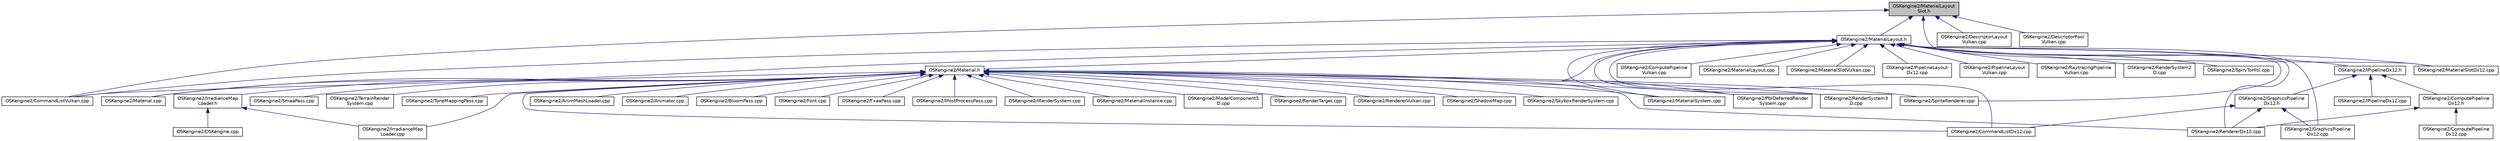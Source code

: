 digraph "OSKengine2/MaterialLayoutSlot.h"
{
 // LATEX_PDF_SIZE
  edge [fontname="Helvetica",fontsize="10",labelfontname="Helvetica",labelfontsize="10"];
  node [fontname="Helvetica",fontsize="10",shape=record];
  Node1 [label="OSKengine2/MaterialLayout\lSlot.h",height=0.2,width=0.4,color="black", fillcolor="grey75", style="filled", fontcolor="black",tooltip=" "];
  Node1 -> Node2 [dir="back",color="midnightblue",fontsize="10",style="solid"];
  Node2 [label="OSKengine2/CommandListVulkan.cpp",height=0.2,width=0.4,color="black", fillcolor="white", style="filled",URL="$_command_list_vulkan_8cpp.html",tooltip=" "];
  Node1 -> Node3 [dir="back",color="midnightblue",fontsize="10",style="solid"];
  Node3 [label="OSKengine2/DescriptorLayout\lVulkan.cpp",height=0.2,width=0.4,color="black", fillcolor="white", style="filled",URL="$_descriptor_layout_vulkan_8cpp.html",tooltip=" "];
  Node1 -> Node4 [dir="back",color="midnightblue",fontsize="10",style="solid"];
  Node4 [label="OSKengine2/DescriptorPool\lVulkan.cpp",height=0.2,width=0.4,color="black", fillcolor="white", style="filled",URL="$_descriptor_pool_vulkan_8cpp.html",tooltip=" "];
  Node1 -> Node5 [dir="back",color="midnightblue",fontsize="10",style="solid"];
  Node5 [label="OSKengine2/MaterialLayout.h",height=0.2,width=0.4,color="black", fillcolor="white", style="filled",URL="$_material_layout_8h.html",tooltip=" "];
  Node5 -> Node6 [dir="back",color="midnightblue",fontsize="10",style="solid"];
  Node6 [label="OSKengine2/CommandListDx12.cpp",height=0.2,width=0.4,color="black", fillcolor="white", style="filled",URL="$_command_list_dx12_8cpp.html",tooltip=" "];
  Node5 -> Node2 [dir="back",color="midnightblue",fontsize="10",style="solid"];
  Node5 -> Node7 [dir="back",color="midnightblue",fontsize="10",style="solid"];
  Node7 [label="OSKengine2/ComputePipeline\lVulkan.cpp",height=0.2,width=0.4,color="black", fillcolor="white", style="filled",URL="$_compute_pipeline_vulkan_8cpp.html",tooltip=" "];
  Node5 -> Node8 [dir="back",color="midnightblue",fontsize="10",style="solid"];
  Node8 [label="OSKengine2/GraphicsPipeline\lDx12.cpp",height=0.2,width=0.4,color="black", fillcolor="white", style="filled",URL="$_graphics_pipeline_dx12_8cpp.html",tooltip=" "];
  Node5 -> Node9 [dir="back",color="midnightblue",fontsize="10",style="solid"];
  Node9 [label="OSKengine2/IPipelineDx12.h",height=0.2,width=0.4,color="black", fillcolor="white", style="filled",URL="$_i_pipeline_dx12_8h.html",tooltip=" "];
  Node9 -> Node10 [dir="back",color="midnightblue",fontsize="10",style="solid"];
  Node10 [label="OSKengine2/ComputePipeline\lDx12.h",height=0.2,width=0.4,color="black", fillcolor="white", style="filled",URL="$_compute_pipeline_dx12_8h.html",tooltip=" "];
  Node10 -> Node11 [dir="back",color="midnightblue",fontsize="10",style="solid"];
  Node11 [label="OSKengine2/ComputePipeline\lDx12.cpp",height=0.2,width=0.4,color="black", fillcolor="white", style="filled",URL="$_compute_pipeline_dx12_8cpp.html",tooltip=" "];
  Node10 -> Node12 [dir="back",color="midnightblue",fontsize="10",style="solid"];
  Node12 [label="OSKengine2/RendererDx12.cpp",height=0.2,width=0.4,color="black", fillcolor="white", style="filled",URL="$_renderer_dx12_8cpp.html",tooltip=" "];
  Node9 -> Node13 [dir="back",color="midnightblue",fontsize="10",style="solid"];
  Node13 [label="OSKengine2/GraphicsPipeline\lDx12.h",height=0.2,width=0.4,color="black", fillcolor="white", style="filled",URL="$_graphics_pipeline_dx12_8h.html",tooltip=" "];
  Node13 -> Node6 [dir="back",color="midnightblue",fontsize="10",style="solid"];
  Node13 -> Node8 [dir="back",color="midnightblue",fontsize="10",style="solid"];
  Node13 -> Node12 [dir="back",color="midnightblue",fontsize="10",style="solid"];
  Node9 -> Node14 [dir="back",color="midnightblue",fontsize="10",style="solid"];
  Node14 [label="OSKengine2/IPipelineDx12.cpp",height=0.2,width=0.4,color="black", fillcolor="white", style="filled",URL="$_i_pipeline_dx12_8cpp.html",tooltip=" "];
  Node5 -> Node15 [dir="back",color="midnightblue",fontsize="10",style="solid"];
  Node15 [label="OSKengine2/Material.cpp",height=0.2,width=0.4,color="black", fillcolor="white", style="filled",URL="$_material_8cpp.html",tooltip=" "];
  Node5 -> Node16 [dir="back",color="midnightblue",fontsize="10",style="solid"];
  Node16 [label="OSKengine2/Material.h",height=0.2,width=0.4,color="black", fillcolor="white", style="filled",URL="$_material_8h.html",tooltip=" "];
  Node16 -> Node17 [dir="back",color="midnightblue",fontsize="10",style="solid"];
  Node17 [label="OSKengine2/AnimMeshLoader.cpp",height=0.2,width=0.4,color="black", fillcolor="white", style="filled",URL="$_anim_mesh_loader_8cpp.html",tooltip=" "];
  Node16 -> Node18 [dir="back",color="midnightblue",fontsize="10",style="solid"];
  Node18 [label="OSKengine2/Animator.cpp",height=0.2,width=0.4,color="black", fillcolor="white", style="filled",URL="$_animator_8cpp.html",tooltip=" "];
  Node16 -> Node19 [dir="back",color="midnightblue",fontsize="10",style="solid"];
  Node19 [label="OSKengine2/BloomPass.cpp",height=0.2,width=0.4,color="black", fillcolor="white", style="filled",URL="$_bloom_pass_8cpp.html",tooltip=" "];
  Node16 -> Node6 [dir="back",color="midnightblue",fontsize="10",style="solid"];
  Node16 -> Node2 [dir="back",color="midnightblue",fontsize="10",style="solid"];
  Node16 -> Node20 [dir="back",color="midnightblue",fontsize="10",style="solid"];
  Node20 [label="OSKengine2/Font.cpp",height=0.2,width=0.4,color="black", fillcolor="white", style="filled",URL="$_font_8cpp.html",tooltip=" "];
  Node16 -> Node21 [dir="back",color="midnightblue",fontsize="10",style="solid"];
  Node21 [label="OSKengine2/FxaaPass.cpp",height=0.2,width=0.4,color="black", fillcolor="white", style="filled",URL="$_fxaa_pass_8cpp.html",tooltip=" "];
  Node16 -> Node22 [dir="back",color="midnightblue",fontsize="10",style="solid"];
  Node22 [label="OSKengine2/IPostProcessPass.cpp",height=0.2,width=0.4,color="black", fillcolor="white", style="filled",URL="$_i_post_process_pass_8cpp.html",tooltip=" "];
  Node16 -> Node23 [dir="back",color="midnightblue",fontsize="10",style="solid"];
  Node23 [label="OSKengine2/IRenderSystem.cpp",height=0.2,width=0.4,color="black", fillcolor="white", style="filled",URL="$_i_render_system_8cpp.html",tooltip=" "];
  Node16 -> Node24 [dir="back",color="midnightblue",fontsize="10",style="solid"];
  Node24 [label="OSKengine2/IrradianceMap\lLoader.cpp",height=0.2,width=0.4,color="black", fillcolor="white", style="filled",URL="$_irradiance_map_loader_8cpp.html",tooltip=" "];
  Node16 -> Node25 [dir="back",color="midnightblue",fontsize="10",style="solid"];
  Node25 [label="OSKengine2/IrradianceMap\lLoader.h",height=0.2,width=0.4,color="black", fillcolor="white", style="filled",URL="$_irradiance_map_loader_8h.html",tooltip=" "];
  Node25 -> Node24 [dir="back",color="midnightblue",fontsize="10",style="solid"];
  Node25 -> Node26 [dir="back",color="midnightblue",fontsize="10",style="solid"];
  Node26 [label="OSKengine2/OSKengine.cpp",height=0.2,width=0.4,color="black", fillcolor="white", style="filled",URL="$_o_s_kengine_8cpp.html",tooltip=" "];
  Node16 -> Node15 [dir="back",color="midnightblue",fontsize="10",style="solid"];
  Node16 -> Node27 [dir="back",color="midnightblue",fontsize="10",style="solid"];
  Node27 [label="OSKengine2/MaterialInstance.cpp",height=0.2,width=0.4,color="black", fillcolor="white", style="filled",URL="$_material_instance_8cpp.html",tooltip=" "];
  Node16 -> Node28 [dir="back",color="midnightblue",fontsize="10",style="solid"];
  Node28 [label="OSKengine2/MaterialSystem.cpp",height=0.2,width=0.4,color="black", fillcolor="white", style="filled",URL="$_material_system_8cpp.html",tooltip=" "];
  Node16 -> Node29 [dir="back",color="midnightblue",fontsize="10",style="solid"];
  Node29 [label="OSKengine2/ModelComponent3\lD.cpp",height=0.2,width=0.4,color="black", fillcolor="white", style="filled",URL="$_model_component3_d_8cpp.html",tooltip=" "];
  Node16 -> Node30 [dir="back",color="midnightblue",fontsize="10",style="solid"];
  Node30 [label="OSKengine2/PbrDeferredRender\lSystem.cpp",height=0.2,width=0.4,color="black", fillcolor="white", style="filled",URL="$_pbr_deferred_render_system_8cpp.html",tooltip=" "];
  Node16 -> Node31 [dir="back",color="midnightblue",fontsize="10",style="solid"];
  Node31 [label="OSKengine2/RenderSystem3\lD.cpp",height=0.2,width=0.4,color="black", fillcolor="white", style="filled",URL="$_render_system3_d_8cpp.html",tooltip=" "];
  Node16 -> Node32 [dir="back",color="midnightblue",fontsize="10",style="solid"];
  Node32 [label="OSKengine2/RenderTarget.cpp",height=0.2,width=0.4,color="black", fillcolor="white", style="filled",URL="$_render_target_8cpp.html",tooltip=" "];
  Node16 -> Node12 [dir="back",color="midnightblue",fontsize="10",style="solid"];
  Node16 -> Node33 [dir="back",color="midnightblue",fontsize="10",style="solid"];
  Node33 [label="OSKengine2/RendererVulkan.cpp",height=0.2,width=0.4,color="black", fillcolor="white", style="filled",URL="$_renderer_vulkan_8cpp.html",tooltip=" "];
  Node16 -> Node34 [dir="back",color="midnightblue",fontsize="10",style="solid"];
  Node34 [label="OSKengine2/ShadowMap.cpp",height=0.2,width=0.4,color="black", fillcolor="white", style="filled",URL="$_shadow_map_8cpp.html",tooltip=" "];
  Node16 -> Node35 [dir="back",color="midnightblue",fontsize="10",style="solid"];
  Node35 [label="OSKengine2/SkyboxRenderSystem.cpp",height=0.2,width=0.4,color="black", fillcolor="white", style="filled",URL="$_skybox_render_system_8cpp.html",tooltip=" "];
  Node16 -> Node36 [dir="back",color="midnightblue",fontsize="10",style="solid"];
  Node36 [label="OSKengine2/SmaaPass.cpp",height=0.2,width=0.4,color="black", fillcolor="white", style="filled",URL="$_smaa_pass_8cpp.html",tooltip=" "];
  Node16 -> Node37 [dir="back",color="midnightblue",fontsize="10",style="solid"];
  Node37 [label="OSKengine2/SpriteRenderer.cpp",height=0.2,width=0.4,color="black", fillcolor="white", style="filled",URL="$_sprite_renderer_8cpp.html",tooltip=" "];
  Node16 -> Node38 [dir="back",color="midnightblue",fontsize="10",style="solid"];
  Node38 [label="OSKengine2/TerrainRender\lSystem.cpp",height=0.2,width=0.4,color="black", fillcolor="white", style="filled",URL="$_terrain_render_system_8cpp.html",tooltip=" "];
  Node16 -> Node39 [dir="back",color="midnightblue",fontsize="10",style="solid"];
  Node39 [label="OSKengine2/ToneMappingPass.cpp",height=0.2,width=0.4,color="black", fillcolor="white", style="filled",URL="$_tone_mapping_pass_8cpp.html",tooltip=" "];
  Node5 -> Node40 [dir="back",color="midnightblue",fontsize="10",style="solid"];
  Node40 [label="OSKengine2/MaterialLayout.cpp",height=0.2,width=0.4,color="black", fillcolor="white", style="filled",URL="$_material_layout_8cpp.html",tooltip=" "];
  Node5 -> Node41 [dir="back",color="midnightblue",fontsize="10",style="solid"];
  Node41 [label="OSKengine2/MaterialSlotDx12.cpp",height=0.2,width=0.4,color="black", fillcolor="white", style="filled",URL="$_material_slot_dx12_8cpp.html",tooltip=" "];
  Node5 -> Node42 [dir="back",color="midnightblue",fontsize="10",style="solid"];
  Node42 [label="OSKengine2/MaterialSlotVulkan.cpp",height=0.2,width=0.4,color="black", fillcolor="white", style="filled",URL="$_material_slot_vulkan_8cpp.html",tooltip=" "];
  Node5 -> Node28 [dir="back",color="midnightblue",fontsize="10",style="solid"];
  Node5 -> Node30 [dir="back",color="midnightblue",fontsize="10",style="solid"];
  Node5 -> Node43 [dir="back",color="midnightblue",fontsize="10",style="solid"];
  Node43 [label="OSKengine2/PipelineLayout\lDx12.cpp",height=0.2,width=0.4,color="black", fillcolor="white", style="filled",URL="$_pipeline_layout_dx12_8cpp.html",tooltip=" "];
  Node5 -> Node44 [dir="back",color="midnightblue",fontsize="10",style="solid"];
  Node44 [label="OSKengine2/PipelineLayout\lVulkan.cpp",height=0.2,width=0.4,color="black", fillcolor="white", style="filled",URL="$_pipeline_layout_vulkan_8cpp.html",tooltip=" "];
  Node5 -> Node45 [dir="back",color="midnightblue",fontsize="10",style="solid"];
  Node45 [label="OSKengine2/RaytracingPipeline\lVulkan.cpp",height=0.2,width=0.4,color="black", fillcolor="white", style="filled",URL="$_raytracing_pipeline_vulkan_8cpp.html",tooltip=" "];
  Node5 -> Node46 [dir="back",color="midnightblue",fontsize="10",style="solid"];
  Node46 [label="OSKengine2/RenderSystem2\lD.cpp",height=0.2,width=0.4,color="black", fillcolor="white", style="filled",URL="$_render_system2_d_8cpp.html",tooltip=" "];
  Node5 -> Node31 [dir="back",color="midnightblue",fontsize="10",style="solid"];
  Node5 -> Node12 [dir="back",color="midnightblue",fontsize="10",style="solid"];
  Node5 -> Node47 [dir="back",color="midnightblue",fontsize="10",style="solid"];
  Node47 [label="OSKengine2/SpirvToHlsl.cpp",height=0.2,width=0.4,color="black", fillcolor="white", style="filled",URL="$_spirv_to_hlsl_8cpp.html",tooltip=" "];
  Node5 -> Node37 [dir="back",color="midnightblue",fontsize="10",style="solid"];
  Node1 -> Node41 [dir="back",color="midnightblue",fontsize="10",style="solid"];
}
